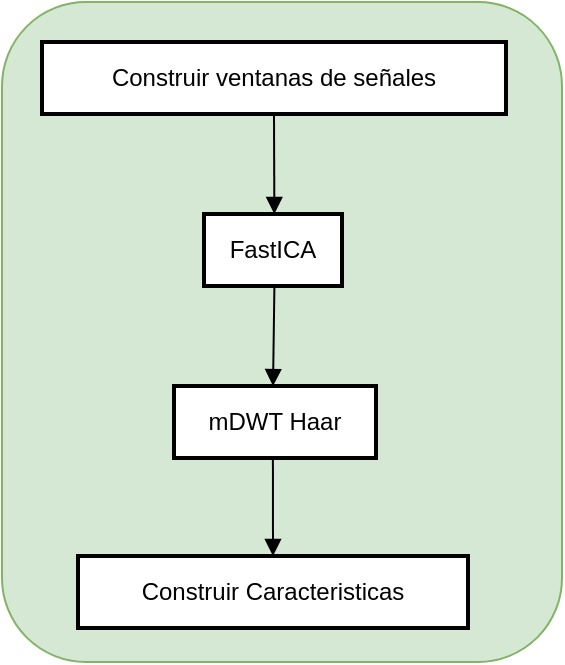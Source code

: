 <mxfile version="24.6.4" type="device">
  <diagram name="Página-1" id="PBxmYCQhqJIXAW4sMDrv">
    <mxGraphModel dx="1877" dy="1691" grid="1" gridSize="10" guides="1" tooltips="1" connect="1" arrows="1" fold="1" page="1" pageScale="1" pageWidth="827" pageHeight="1169" math="0" shadow="0">
      <root>
        <mxCell id="0" />
        <mxCell id="1" parent="0" />
        <mxCell id="dV8JCtjt4j1U1PdBH2y9-8" value="" style="rounded=1;whiteSpace=wrap;html=1;fillColor=#d5e8d4;strokeColor=#82b366;" vertex="1" parent="1">
          <mxGeometry x="-20" y="-20" width="280" height="330" as="geometry" />
        </mxCell>
        <mxCell id="2" value="Construir ventanas de señales" style="whiteSpace=wrap;strokeWidth=2;" parent="1" vertex="1">
          <mxGeometry width="232" height="36" as="geometry" />
        </mxCell>
        <mxCell id="3" value="FastICA" style="whiteSpace=wrap;strokeWidth=2;" parent="1" vertex="1">
          <mxGeometry x="81" y="86" width="69" height="36" as="geometry" />
        </mxCell>
        <mxCell id="4" value="mDWT Haar" style="whiteSpace=wrap;strokeWidth=2;" parent="1" vertex="1">
          <mxGeometry x="66" y="172" width="101" height="36" as="geometry" />
        </mxCell>
        <mxCell id="5" value="Construir Caracteristicas" style="whiteSpace=wrap;strokeWidth=2;" parent="1" vertex="1">
          <mxGeometry x="18" y="257" width="195" height="36" as="geometry" />
        </mxCell>
        <mxCell id="6" value="" style="curved=1;startArrow=none;endArrow=block;exitX=0.5;exitY=0.99;entryX=0.51;entryY=-0.01;" parent="1" source="2" target="3" edge="1">
          <mxGeometry relative="1" as="geometry">
            <Array as="points" />
          </mxGeometry>
        </mxCell>
        <mxCell id="7" value="" style="curved=1;startArrow=none;endArrow=block;exitX=0.51;exitY=0.99;entryX=0.49;entryY=-0.01;" parent="1" source="3" target="4" edge="1">
          <mxGeometry relative="1" as="geometry">
            <Array as="points" />
          </mxGeometry>
        </mxCell>
        <mxCell id="8" value="" style="curved=1;startArrow=none;endArrow=block;exitX=0.49;exitY=0.98;entryX=0.5;entryY=0.01;" parent="1" source="4" target="5" edge="1">
          <mxGeometry relative="1" as="geometry">
            <Array as="points" />
          </mxGeometry>
        </mxCell>
      </root>
    </mxGraphModel>
  </diagram>
</mxfile>
